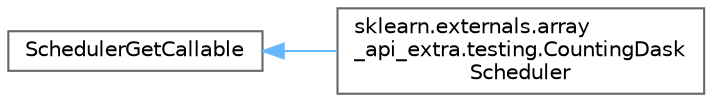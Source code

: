 digraph "Graphical Class Hierarchy"
{
 // LATEX_PDF_SIZE
  bgcolor="transparent";
  edge [fontname=Helvetica,fontsize=10,labelfontname=Helvetica,labelfontsize=10];
  node [fontname=Helvetica,fontsize=10,shape=box,height=0.2,width=0.4];
  rankdir="LR";
  Node0 [id="Node000000",label="SchedulerGetCallable",height=0.2,width=0.4,color="grey40", fillcolor="white", style="filled",URL="$de/d74/classSchedulerGetCallable.html",tooltip=" "];
  Node0 -> Node1 [id="edge5020_Node000000_Node000001",dir="back",color="steelblue1",style="solid",tooltip=" "];
  Node1 [id="Node000001",label="sklearn.externals.array\l_api_extra.testing.CountingDask\lScheduler",height=0.2,width=0.4,color="grey40", fillcolor="white", style="filled",URL="$d9/d62/classsklearn_1_1externals_1_1array__api__extra_1_1testing_1_1CountingDaskScheduler.html",tooltip=" "];
}
